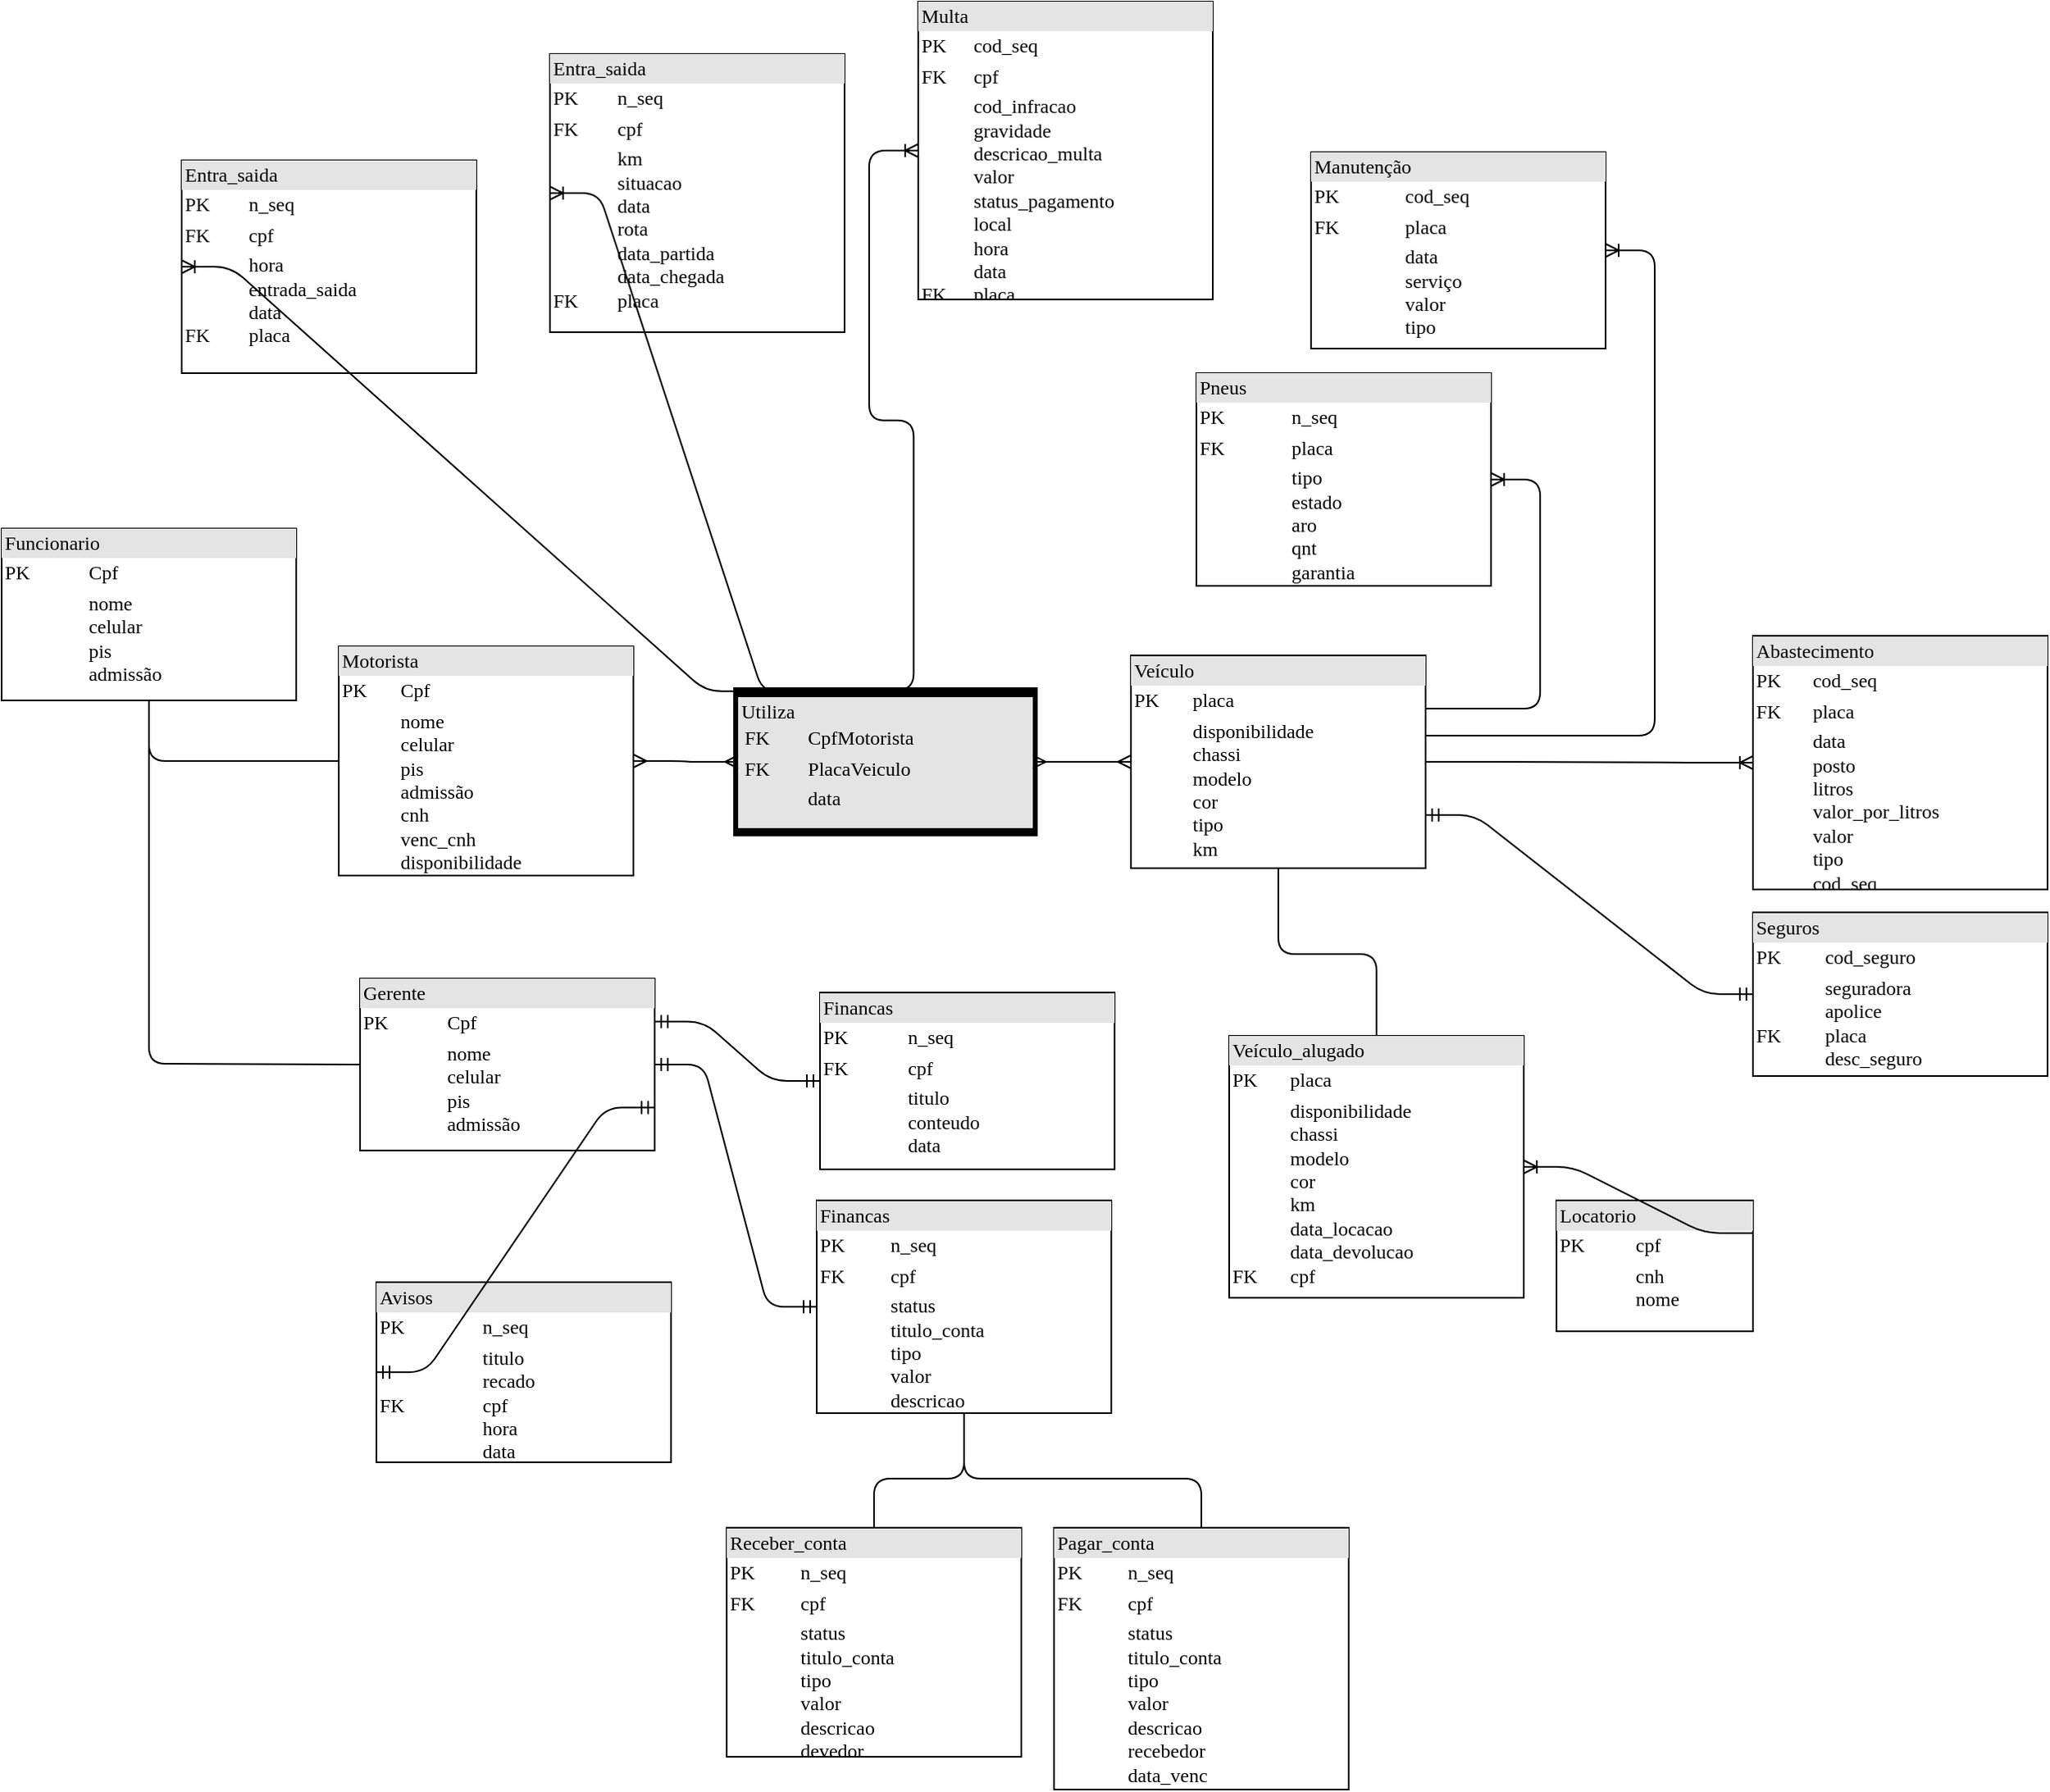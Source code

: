 <mxfile version="10.7.1" type="github"><diagram name="Page-1" id="2ca16b54-16f6-2749-3443-fa8db7711227"><mxGraphModel dx="3150" dy="1944" grid="1" gridSize="10" guides="1" tooltips="1" connect="1" arrows="1" fold="1" page="1" pageScale="1" pageWidth="1100" pageHeight="850" background="#ffffff" math="0" shadow="0"><root><mxCell id="0"/><mxCell id="1" parent="0"/><mxCell id="4HleYmOXz7uM1X4ugsMQ-54" value="" style="rounded=0;whiteSpace=wrap;html=1;strokeWidth=6;" vertex="1" parent="1"><mxGeometry x="230" y="300" width="180" height="85" as="geometry"/></mxCell><mxCell id="2ed32ef02a7f4228-3" value="&lt;div style=&quot;box-sizing: border-box ; width: 100% ; background: #e4e4e4 ; padding: 2px&quot;&gt;Utiliza&lt;table cellpadding=&quot;2&quot; cellspacing=&quot;0&quot; style=&quot;font-size: 1em ; width: 100%&quot;&gt;&lt;tbody&gt;&lt;tr&gt;&lt;td&gt;FK&lt;/td&gt;&lt;td&gt;CpfMotorista&lt;/td&gt;&lt;/tr&gt;&lt;tr&gt;&lt;td&gt;FK&lt;/td&gt;&lt;td&gt;PlacaVeiculo&lt;/td&gt;&lt;/tr&gt;&lt;tr&gt;&lt;td&gt;&lt;/td&gt;&lt;td&gt;data&lt;/td&gt;&lt;/tr&gt;&lt;tr&gt;&lt;td&gt;&lt;br&gt;&lt;/td&gt;&lt;td&gt;&lt;br&gt;&lt;/td&gt;&lt;/tr&gt;&lt;/tbody&gt;&lt;/table&gt;&lt;/div&gt;" style="verticalAlign=top;align=left;overflow=fill;html=1;rounded=0;shadow=0;comic=0;labelBackgroundColor=none;strokeColor=#000000;strokeWidth=1;fillColor=#ffffff;fontFamily=Verdana;fontSize=12;fontColor=#000000;" parent="1" vertex="1"><mxGeometry x="230" y="302.5" width="180" height="80" as="geometry"/></mxCell><mxCell id="2ed32ef02a7f4228-7" value="&lt;div style=&quot;box-sizing: border-box ; width: 100% ; background: #e4e4e4 ; padding: 2px&quot;&gt;Pneus&lt;/div&gt;&lt;table style=&quot;width: 100% ; font-size: 1em&quot; cellpadding=&quot;2&quot; cellspacing=&quot;0&quot;&gt;&lt;tbody&gt;&lt;tr&gt;&lt;td&gt;PK&lt;/td&gt;&lt;td&gt;n_seq&lt;/td&gt;&lt;/tr&gt;&lt;tr&gt;&lt;td&gt;FK&lt;/td&gt;&lt;td&gt;placa&lt;/td&gt;&lt;/tr&gt;&lt;tr&gt;&lt;td&gt;&lt;/td&gt;&lt;td&gt;tipo&lt;br&gt;estado&lt;br&gt;aro&lt;br&gt;qnt&lt;br&gt;garantia&lt;/td&gt;&lt;/tr&gt;&lt;/tbody&gt;&lt;/table&gt;" style="verticalAlign=top;align=left;overflow=fill;html=1;rounded=0;shadow=0;comic=0;labelBackgroundColor=none;strokeColor=#000000;strokeWidth=1;fillColor=#ffffff;fontFamily=Verdana;fontSize=12;fontColor=#000000;" parent="1" vertex="1"><mxGeometry x="510" y="105" width="180" height="130" as="geometry"/></mxCell><mxCell id="2ed32ef02a7f4228-8" value="&lt;div style=&quot;box-sizing: border-box ; width: 100% ; background: #e4e4e4 ; padding: 2px&quot;&gt;Veículo&lt;/div&gt;&lt;table style=&quot;width: 100% ; font-size: 1em&quot; cellpadding=&quot;2&quot; cellspacing=&quot;0&quot;&gt;&lt;tbody&gt;&lt;tr&gt;&lt;td&gt;PK&lt;/td&gt;&lt;td&gt;placa&lt;br&gt;&lt;/td&gt;&lt;/tr&gt;&lt;tr&gt;&lt;td&gt;&lt;/td&gt;&lt;td&gt;disponibilidade&lt;br&gt;chassi&lt;br&gt;modelo&lt;br&gt;cor&lt;br&gt;tipo&lt;br&gt;km&lt;/td&gt;&lt;/tr&gt;&lt;/tbody&gt;&lt;/table&gt;&lt;br&gt;" style="verticalAlign=top;align=left;overflow=fill;html=1;rounded=0;shadow=0;comic=0;labelBackgroundColor=none;strokeColor=#000000;strokeWidth=1;fillColor=#ffffff;fontFamily=Verdana;fontSize=12;fontColor=#000000;" parent="1" vertex="1"><mxGeometry x="470" y="277.5" width="180" height="130" as="geometry"/></mxCell><mxCell id="4HleYmOXz7uM1X4ugsMQ-1" value="&lt;div style=&quot;box-sizing: border-box ; width: 100% ; background: #e4e4e4 ; padding: 2px&quot;&gt;Funcionario&lt;/div&gt;&lt;table style=&quot;width: 100% ; font-size: 1em&quot; cellpadding=&quot;2&quot; cellspacing=&quot;0&quot;&gt;&lt;tbody&gt;&lt;tr&gt;&lt;td&gt;PK&lt;/td&gt;&lt;td&gt;Cpf&lt;br&gt;&lt;/td&gt;&lt;/tr&gt;&lt;tr&gt;&lt;td&gt;&lt;br&gt;&lt;/td&gt;&lt;td&gt;nome&lt;br&gt;celular&lt;br&gt;pis&lt;br&gt;admissão&lt;br&gt;&lt;/td&gt;&lt;/tr&gt;&lt;/tbody&gt;&lt;/table&gt;" style="verticalAlign=top;align=left;overflow=fill;html=1;rounded=0;shadow=0;comic=0;labelBackgroundColor=none;strokeColor=#000000;strokeWidth=1;fillColor=#ffffff;fontFamily=Verdana;fontSize=12;fontColor=#000000;" vertex="1" parent="1"><mxGeometry x="-220" y="200" width="180" height="105" as="geometry"/></mxCell><mxCell id="4HleYmOXz7uM1X4ugsMQ-3" value="&lt;div style=&quot;box-sizing: border-box ; width: 100% ; background: #e4e4e4 ; padding: 2px&quot;&gt;Gerente&lt;/div&gt;&lt;table style=&quot;width: 100% ; font-size: 1em&quot; cellpadding=&quot;2&quot; cellspacing=&quot;0&quot;&gt;&lt;tbody&gt;&lt;tr&gt;&lt;td&gt;PK&lt;/td&gt;&lt;td&gt;Cpf&lt;br&gt;&lt;/td&gt;&lt;/tr&gt;&lt;tr&gt;&lt;td&gt;&lt;br&gt;&lt;/td&gt;&lt;td&gt;nome&lt;br&gt;celular&lt;br&gt;pis&lt;br&gt;admissão&lt;br&gt;&lt;/td&gt;&lt;/tr&gt;&lt;/tbody&gt;&lt;/table&gt;" style="verticalAlign=top;align=left;overflow=fill;html=1;rounded=0;shadow=0;comic=0;labelBackgroundColor=none;strokeColor=#000000;strokeWidth=1;fillColor=#ffffff;fontFamily=Verdana;fontSize=12;fontColor=#000000;" vertex="1" parent="1"><mxGeometry x="-1" y="475" width="180" height="105" as="geometry"/></mxCell><mxCell id="4HleYmOXz7uM1X4ugsMQ-4" value="&lt;div style=&quot;box-sizing: border-box ; width: 100% ; background: #e4e4e4 ; padding: 2px&quot;&gt;Motorista&lt;/div&gt;&lt;table style=&quot;width: 100% ; font-size: 1em&quot; cellpadding=&quot;2&quot; cellspacing=&quot;0&quot;&gt;&lt;tbody&gt;&lt;tr&gt;&lt;td&gt;PK&lt;/td&gt;&lt;td&gt;Cpf&lt;br&gt;&lt;/td&gt;&lt;/tr&gt;&lt;tr&gt;&lt;td&gt;&lt;br&gt;&lt;/td&gt;&lt;td&gt;nome&lt;br&gt;celular&lt;br&gt;pis&lt;br&gt;admissão&lt;br&gt;cnh&lt;br&gt;venc_cnh&lt;br&gt;disponibilidade&lt;/td&gt;&lt;/tr&gt;&lt;/tbody&gt;&lt;/table&gt;" style="verticalAlign=top;align=left;overflow=fill;html=1;rounded=0;shadow=0;comic=0;labelBackgroundColor=none;strokeColor=#000000;strokeWidth=1;fillColor=#ffffff;fontFamily=Verdana;fontSize=12;fontColor=#000000;" vertex="1" parent="1"><mxGeometry x="-14" y="272" width="180" height="140" as="geometry"/></mxCell><mxCell id="4HleYmOXz7uM1X4ugsMQ-7" value="" style="edgeStyle=entityRelationEdgeStyle;fontSize=12;html=1;endArrow=ERoneToMany;entryX=0;entryY=0.5;entryDx=0;entryDy=0;exitX=0.429;exitY=-0.016;exitDx=0;exitDy=0;exitPerimeter=0;" edge="1" parent="1" source="4HleYmOXz7uM1X4ugsMQ-54" target="4HleYmOXz7uM1X4ugsMQ-50"><mxGeometry width="100" height="100" relative="1" as="geometry"><mxPoint x="306" y="302" as="sourcePoint"/><mxPoint x="320" y="-150" as="targetPoint"/></mxGeometry></mxCell><mxCell id="4HleYmOXz7uM1X4ugsMQ-10" value="" style="edgeStyle=entityRelationEdgeStyle;fontSize=12;html=1;endArrow=ERmany;startArrow=ERmany;exitX=1;exitY=0.5;exitDx=0;exitDy=0;" edge="1" parent="1" source="4HleYmOXz7uM1X4ugsMQ-4" target="2ed32ef02a7f4228-3"><mxGeometry width="100" height="100" relative="1" as="geometry"><mxPoint x="150" y="230" as="sourcePoint"/><mxPoint x="250" y="130" as="targetPoint"/></mxGeometry></mxCell><mxCell id="4HleYmOXz7uM1X4ugsMQ-11" value="" style="edgeStyle=entityRelationEdgeStyle;fontSize=12;html=1;endArrow=ERmany;startArrow=ERmany;exitX=1;exitY=0.5;exitDx=0;exitDy=0;entryX=0;entryY=0.5;entryDx=0;entryDy=0;" edge="1" parent="1" source="2ed32ef02a7f4228-3" target="2ed32ef02a7f4228-8"><mxGeometry width="100" height="100" relative="1" as="geometry"><mxPoint x="390.167" y="414.833" as="sourcePoint"/><mxPoint x="454.5" y="414.5" as="targetPoint"/></mxGeometry></mxCell><mxCell id="4HleYmOXz7uM1X4ugsMQ-16" value="" style="endArrow=none;html=1;entryX=0.5;entryY=1;entryDx=0;entryDy=0;exitX=0;exitY=0.5;exitDx=0;exitDy=0;" edge="1" parent="1" source="4HleYmOXz7uM1X4ugsMQ-4" target="4HleYmOXz7uM1X4ugsMQ-1"><mxGeometry width="50" height="50" relative="1" as="geometry"><mxPoint x="-230" y="340" as="sourcePoint"/><mxPoint x="-180" y="290" as="targetPoint"/><Array as="points"><mxPoint x="-130" y="342"/></Array></mxGeometry></mxCell><mxCell id="4HleYmOXz7uM1X4ugsMQ-17" value="" style="endArrow=none;html=1;entryX=0.5;entryY=1;entryDx=0;entryDy=0;exitX=0;exitY=0.5;exitDx=0;exitDy=0;" edge="1" parent="1" source="4HleYmOXz7uM1X4ugsMQ-3" target="4HleYmOXz7uM1X4ugsMQ-1"><mxGeometry width="50" height="50" relative="1" as="geometry"><mxPoint x="-130" y="420" as="sourcePoint"/><mxPoint x="-130" y="355" as="targetPoint"/><Array as="points"><mxPoint x="-130" y="527"/></Array></mxGeometry></mxCell><mxCell id="4HleYmOXz7uM1X4ugsMQ-18" value="" style="edgeStyle=entityRelationEdgeStyle;fontSize=12;html=1;endArrow=ERoneToMany;exitX=1;exitY=0.25;exitDx=0;exitDy=0;" edge="1" parent="1" source="2ed32ef02a7f4228-8" target="2ed32ef02a7f4228-7"><mxGeometry width="100" height="100" relative="1" as="geometry"><mxPoint x="610" y="220" as="sourcePoint"/><mxPoint x="540" y="270" as="targetPoint"/></mxGeometry></mxCell><mxCell id="4HleYmOXz7uM1X4ugsMQ-20" value="&lt;div style=&quot;box-sizing: border-box ; width: 100% ; background: #e4e4e4 ; padding: 2px&quot;&gt;Manutenção&lt;/div&gt;&lt;table style=&quot;width: 100% ; font-size: 1em&quot; cellpadding=&quot;2&quot; cellspacing=&quot;0&quot;&gt;&lt;tbody&gt;&lt;tr&gt;&lt;td&gt;PK&lt;/td&gt;&lt;td&gt;cod_seq&lt;/td&gt;&lt;/tr&gt;&lt;tr&gt;&lt;td&gt;FK&lt;/td&gt;&lt;td&gt;placa&lt;/td&gt;&lt;/tr&gt;&lt;tr&gt;&lt;td&gt;&lt;/td&gt;&lt;td&gt;data&lt;br&gt;serviço&lt;br&gt;valor&lt;br&gt;tipo&lt;/td&gt;&lt;/tr&gt;&lt;/tbody&gt;&lt;/table&gt;" style="verticalAlign=top;align=left;overflow=fill;html=1;rounded=0;shadow=0;comic=0;labelBackgroundColor=none;strokeColor=#000000;strokeWidth=1;fillColor=#ffffff;fontFamily=Verdana;fontSize=12;fontColor=#000000;" vertex="1" parent="1"><mxGeometry x="580" y="-30" width="180" height="120" as="geometry"/></mxCell><mxCell id="4HleYmOXz7uM1X4ugsMQ-28" value="" style="edgeStyle=entityRelationEdgeStyle;fontSize=12;html=1;endArrow=ERoneToMany;exitX=0.999;exitY=0.377;exitDx=0;exitDy=0;exitPerimeter=0;" edge="1" parent="1" source="2ed32ef02a7f4228-8" target="4HleYmOXz7uM1X4ugsMQ-20"><mxGeometry width="100" height="100" relative="1" as="geometry"><mxPoint x="650" y="330" as="sourcePoint"/><mxPoint x="930" y="240" as="targetPoint"/></mxGeometry></mxCell><mxCell id="4HleYmOXz7uM1X4ugsMQ-29" value="&lt;div style=&quot;box-sizing: border-box ; width: 100% ; background: #e4e4e4 ; padding: 2px&quot;&gt;Abastecimento&lt;/div&gt;&lt;table style=&quot;width: 100% ; font-size: 1em&quot; cellpadding=&quot;2&quot; cellspacing=&quot;0&quot;&gt;&lt;tbody&gt;&lt;tr&gt;&lt;td&gt;PK&lt;/td&gt;&lt;td&gt;cod_seq&lt;/td&gt;&lt;/tr&gt;&lt;tr&gt;&lt;td&gt;FK&lt;/td&gt;&lt;td&gt;placa&lt;/td&gt;&lt;/tr&gt;&lt;tr&gt;&lt;td&gt;&lt;/td&gt;&lt;td&gt;data&lt;br&gt;posto&lt;br&gt;litros&lt;br&gt;valor_por_litros&lt;br&gt;valor&lt;br&gt;tipo&lt;br&gt;cod_seq&lt;/td&gt;&lt;/tr&gt;&lt;/tbody&gt;&lt;/table&gt;" style="verticalAlign=top;align=left;overflow=fill;html=1;rounded=0;shadow=0;comic=0;labelBackgroundColor=none;strokeColor=#000000;strokeWidth=1;fillColor=#ffffff;fontFamily=Verdana;fontSize=12;fontColor=#000000;" vertex="1" parent="1"><mxGeometry x="850" y="265.5" width="180" height="155" as="geometry"/></mxCell><mxCell id="4HleYmOXz7uM1X4ugsMQ-30" value="" style="edgeStyle=entityRelationEdgeStyle;fontSize=12;html=1;endArrow=ERoneToMany;exitX=1;exitY=0.5;exitDx=0;exitDy=0;entryX=0;entryY=0.5;entryDx=0;entryDy=0;" edge="1" parent="1" source="2ed32ef02a7f4228-8" target="4HleYmOXz7uM1X4ugsMQ-29"><mxGeometry width="100" height="100" relative="1" as="geometry"><mxPoint x="649.571" y="354.714" as="sourcePoint"/><mxPoint x="770" y="40.0" as="targetPoint"/></mxGeometry></mxCell><mxCell id="4HleYmOXz7uM1X4ugsMQ-32" value="&lt;div style=&quot;box-sizing: border-box ; width: 100% ; background: #e4e4e4 ; padding: 2px&quot;&gt;Seguros&lt;/div&gt;&lt;table style=&quot;width: 100% ; font-size: 1em&quot; cellpadding=&quot;2&quot; cellspacing=&quot;0&quot;&gt;&lt;tbody&gt;&lt;tr&gt;&lt;td&gt;PK&lt;/td&gt;&lt;td&gt;cod_seguro&lt;/td&gt;&lt;/tr&gt;&lt;tr&gt;&lt;td&gt;FK&lt;/td&gt;&lt;td&gt;seguradora&lt;br&gt;apolice&lt;br&gt;placa&lt;br&gt;desc_seguro&lt;br&gt;&lt;br&gt;&lt;/td&gt;&lt;/tr&gt;&lt;/tbody&gt;&lt;/table&gt;" style="verticalAlign=top;align=left;overflow=fill;html=1;rounded=0;shadow=0;comic=0;labelBackgroundColor=none;strokeColor=#000000;strokeWidth=1;fillColor=#ffffff;fontFamily=Verdana;fontSize=12;fontColor=#000000;" vertex="1" parent="1"><mxGeometry x="850" y="434.5" width="180" height="100" as="geometry"/></mxCell><mxCell id="4HleYmOXz7uM1X4ugsMQ-35" value="" style="edgeStyle=entityRelationEdgeStyle;fontSize=12;html=1;endArrow=ERmandOne;startArrow=ERmandOne;exitX=1;exitY=0.75;exitDx=0;exitDy=0;entryX=0;entryY=0.5;entryDx=0;entryDy=0;" edge="1" parent="1" source="2ed32ef02a7f4228-8" target="4HleYmOXz7uM1X4ugsMQ-32"><mxGeometry width="100" height="100" relative="1" as="geometry"><mxPoint x="270" y="210" as="sourcePoint"/><mxPoint x="370" y="110" as="targetPoint"/></mxGeometry></mxCell><mxCell id="4HleYmOXz7uM1X4ugsMQ-36" value="&lt;div style=&quot;box-sizing: border-box ; width: 100% ; background: #e4e4e4 ; padding: 2px&quot;&gt;Avisos&lt;/div&gt;&lt;table style=&quot;width: 100% ; font-size: 1em&quot; cellpadding=&quot;2&quot; cellspacing=&quot;0&quot;&gt;&lt;tbody&gt;&lt;tr&gt;&lt;td&gt;PK&lt;/td&gt;&lt;td&gt;n_seq&lt;br&gt;&lt;/td&gt;&lt;/tr&gt;&lt;tr&gt;&lt;td&gt;FK&lt;/td&gt;&lt;td&gt;titulo&lt;br&gt;recado&lt;br&gt;cpf&lt;br&gt;hora&lt;br&gt;data&lt;/td&gt;&lt;/tr&gt;&lt;/tbody&gt;&lt;/table&gt;" style="verticalAlign=top;align=left;overflow=fill;html=1;rounded=0;shadow=0;comic=0;labelBackgroundColor=none;strokeColor=#000000;strokeWidth=1;fillColor=#ffffff;fontFamily=Verdana;fontSize=12;fontColor=#000000;" vertex="1" parent="1"><mxGeometry x="9" y="660.5" width="180" height="110" as="geometry"/></mxCell><mxCell id="4HleYmOXz7uM1X4ugsMQ-38" value="&lt;div style=&quot;box-sizing: border-box ; width: 100% ; background: #e4e4e4 ; padding: 2px&quot;&gt;Financas&lt;/div&gt;&lt;table style=&quot;width: 100% ; font-size: 1em&quot; cellpadding=&quot;2&quot; cellspacing=&quot;0&quot;&gt;&lt;tbody&gt;&lt;tr&gt;&lt;td&gt;PK&lt;/td&gt;&lt;td&gt;n_seq&lt;/td&gt;&lt;/tr&gt;&lt;tr&gt;&lt;td&gt;FK&lt;/td&gt;&lt;td&gt;cpf&lt;/td&gt;&lt;/tr&gt;&lt;tr&gt;&lt;td&gt;&lt;/td&gt;&lt;td&gt;status&lt;br&gt;titulo_conta&lt;br&gt;tipo&lt;br&gt;valor&lt;br&gt;descricao&lt;/td&gt;&lt;/tr&gt;&lt;/tbody&gt;&lt;/table&gt;" style="verticalAlign=top;align=left;overflow=fill;html=1;rounded=0;shadow=0;comic=0;labelBackgroundColor=none;strokeColor=#000000;strokeWidth=1;fillColor=#ffffff;fontFamily=Verdana;fontSize=12;fontColor=#000000;" vertex="1" parent="1"><mxGeometry x="278" y="610.5" width="180" height="130" as="geometry"/></mxCell><mxCell id="4HleYmOXz7uM1X4ugsMQ-39" value="&lt;div style=&quot;box-sizing: border-box ; width: 100% ; background: #e4e4e4 ; padding: 2px&quot;&gt;Receber_conta&lt;/div&gt;&lt;table style=&quot;width: 100% ; font-size: 1em&quot; cellpadding=&quot;2&quot; cellspacing=&quot;0&quot;&gt;&lt;tbody&gt;&lt;tr&gt;&lt;td&gt;PK&lt;/td&gt;&lt;td&gt;n_seq&lt;/td&gt;&lt;/tr&gt;&lt;tr&gt;&lt;td&gt;FK&lt;/td&gt;&lt;td&gt;cpf&lt;/td&gt;&lt;/tr&gt;&lt;tr&gt;&lt;td&gt;&lt;/td&gt;&lt;td&gt;status&lt;br&gt;titulo_conta&lt;br&gt;tipo&lt;br&gt;valor&lt;br&gt;descricao&lt;br&gt;devedor&lt;/td&gt;&lt;/tr&gt;&lt;/tbody&gt;&lt;/table&gt;" style="verticalAlign=top;align=left;overflow=fill;html=1;rounded=0;shadow=0;comic=0;labelBackgroundColor=none;strokeColor=#000000;strokeWidth=1;fillColor=#ffffff;fontFamily=Verdana;fontSize=12;fontColor=#000000;" vertex="1" parent="1"><mxGeometry x="223" y="810.5" width="180" height="140" as="geometry"/></mxCell><mxCell id="4HleYmOXz7uM1X4ugsMQ-40" value="&lt;div style=&quot;box-sizing: border-box ; width: 100% ; background: #e4e4e4 ; padding: 2px&quot;&gt;Pagar_conta&lt;/div&gt;&lt;table style=&quot;width: 100% ; font-size: 1em&quot; cellpadding=&quot;2&quot; cellspacing=&quot;0&quot;&gt;&lt;tbody&gt;&lt;tr&gt;&lt;td&gt;PK&lt;/td&gt;&lt;td&gt;n_seq&lt;/td&gt;&lt;/tr&gt;&lt;tr&gt;&lt;td&gt;FK&lt;/td&gt;&lt;td&gt;cpf&lt;/td&gt;&lt;/tr&gt;&lt;tr&gt;&lt;td&gt;&lt;/td&gt;&lt;td&gt;status&lt;br&gt;titulo_conta&lt;br&gt;tipo&lt;br&gt;valor&lt;br&gt;descricao&lt;br&gt;recebedor&lt;br&gt;data_venc&lt;/td&gt;&lt;/tr&gt;&lt;/tbody&gt;&lt;/table&gt;" style="verticalAlign=top;align=left;overflow=fill;html=1;rounded=0;shadow=0;comic=0;labelBackgroundColor=none;strokeColor=#000000;strokeWidth=1;fillColor=#ffffff;fontFamily=Verdana;fontSize=12;fontColor=#000000;" vertex="1" parent="1"><mxGeometry x="423" y="810.5" width="180" height="160" as="geometry"/></mxCell><mxCell id="4HleYmOXz7uM1X4ugsMQ-41" value="" style="endArrow=none;html=1;entryX=0.5;entryY=1;entryDx=0;entryDy=0;exitX=0.5;exitY=0;exitDx=0;exitDy=0;" edge="1" parent="1" source="4HleYmOXz7uM1X4ugsMQ-40" target="4HleYmOXz7uM1X4ugsMQ-38"><mxGeometry width="50" height="50" relative="1" as="geometry"><mxPoint x="569" y="820.5" as="sourcePoint"/><mxPoint x="473" y="736.5" as="targetPoint"/><Array as="points"><mxPoint x="513" y="780.5"/><mxPoint x="368" y="780.5"/></Array></mxGeometry></mxCell><mxCell id="4HleYmOXz7uM1X4ugsMQ-42" value="" style="endArrow=none;html=1;entryX=0.5;entryY=1;entryDx=0;entryDy=0;exitX=0.5;exitY=0;exitDx=0;exitDy=0;" edge="1" parent="1" source="4HleYmOXz7uM1X4ugsMQ-39" target="4HleYmOXz7uM1X4ugsMQ-38"><mxGeometry width="50" height="50" relative="1" as="geometry"><mxPoint x="523" y="820.534" as="sourcePoint"/><mxPoint x="378.172" y="760.534" as="targetPoint"/><Array as="points"><mxPoint x="313" y="780.5"/><mxPoint x="368" y="780.5"/></Array></mxGeometry></mxCell><mxCell id="4HleYmOXz7uM1X4ugsMQ-43" value="" style="edgeStyle=entityRelationEdgeStyle;fontSize=12;html=1;endArrow=ERmandOne;startArrow=ERmandOne;exitX=1;exitY=0.5;exitDx=0;exitDy=0;entryX=0;entryY=0.5;entryDx=0;entryDy=0;" edge="1" parent="1" source="4HleYmOXz7uM1X4ugsMQ-3" target="4HleYmOXz7uM1X4ugsMQ-38"><mxGeometry width="100" height="100" relative="1" as="geometry"><mxPoint x="233" y="660.5" as="sourcePoint"/><mxPoint x="333" y="560.5" as="targetPoint"/></mxGeometry></mxCell><mxCell id="4HleYmOXz7uM1X4ugsMQ-44" value="" style="edgeStyle=entityRelationEdgeStyle;fontSize=12;html=1;endArrow=ERmandOne;startArrow=ERmandOne;exitX=1;exitY=0.75;exitDx=0;exitDy=0;entryX=0;entryY=0.5;entryDx=0;entryDy=0;" edge="1" parent="1" source="4HleYmOXz7uM1X4ugsMQ-3" target="4HleYmOXz7uM1X4ugsMQ-36"><mxGeometry width="100" height="100" relative="1" as="geometry"><mxPoint x="188.647" y="537.265" as="sourcePoint"/><mxPoint x="287.471" y="696.088" as="targetPoint"/></mxGeometry></mxCell><mxCell id="4HleYmOXz7uM1X4ugsMQ-45" value="&lt;div style=&quot;box-sizing: border-box ; width: 100% ; background: #e4e4e4 ; padding: 2px&quot;&gt;Financas&lt;/div&gt;&lt;table style=&quot;width: 100% ; font-size: 1em&quot; cellpadding=&quot;2&quot; cellspacing=&quot;0&quot;&gt;&lt;tbody&gt;&lt;tr&gt;&lt;td&gt;PK&lt;/td&gt;&lt;td&gt;n_seq&lt;/td&gt;&lt;/tr&gt;&lt;tr&gt;&lt;td&gt;FK&lt;/td&gt;&lt;td&gt;cpf&lt;/td&gt;&lt;/tr&gt;&lt;tr&gt;&lt;td&gt;&lt;br&gt;&lt;/td&gt;&lt;td&gt;titulo&lt;br&gt;conteudo&lt;br&gt;data&lt;/td&gt;&lt;/tr&gt;&lt;/tbody&gt;&lt;/table&gt;" style="verticalAlign=top;align=left;overflow=fill;html=1;rounded=0;shadow=0;comic=0;labelBackgroundColor=none;strokeColor=#000000;strokeWidth=1;fillColor=#ffffff;fontFamily=Verdana;fontSize=12;fontColor=#000000;" vertex="1" parent="1"><mxGeometry x="280" y="483.5" width="180" height="108" as="geometry"/></mxCell><mxCell id="4HleYmOXz7uM1X4ugsMQ-46" value="" style="edgeStyle=entityRelationEdgeStyle;fontSize=12;html=1;endArrow=ERmandOne;startArrow=ERmandOne;exitX=1;exitY=0.25;exitDx=0;exitDy=0;entryX=0;entryY=0.5;entryDx=0;entryDy=0;" edge="1" parent="1" source="4HleYmOXz7uM1X4ugsMQ-3" target="4HleYmOXz7uM1X4ugsMQ-45"><mxGeometry width="100" height="100" relative="1" as="geometry"><mxPoint x="343" y="630.5" as="sourcePoint"/><mxPoint x="443" y="530.5" as="targetPoint"/></mxGeometry></mxCell><mxCell id="4HleYmOXz7uM1X4ugsMQ-47" value="&lt;div style=&quot;box-sizing: border-box ; width: 100% ; background: #e4e4e4 ; padding: 2px&quot;&gt;Entra_saida&lt;/div&gt;&lt;table style=&quot;width: 100% ; font-size: 1em&quot; cellpadding=&quot;2&quot; cellspacing=&quot;0&quot;&gt;&lt;tbody&gt;&lt;tr&gt;&lt;td&gt;PK&lt;/td&gt;&lt;td&gt;n_seq&lt;/td&gt;&lt;/tr&gt;&lt;tr&gt;&lt;td&gt;FK&lt;/td&gt;&lt;td&gt;cpf&lt;/td&gt;&lt;/tr&gt;&lt;tr&gt;&lt;td&gt;&lt;br&gt;FK&lt;/td&gt;&lt;td&gt;hora&lt;br&gt;entrada_saida&lt;br&gt;data&lt;br&gt;placa&lt;br&gt;&lt;br&gt;&lt;br&gt;&lt;/td&gt;&lt;/tr&gt;&lt;/tbody&gt;&lt;/table&gt;&lt;br&gt;" style="verticalAlign=top;align=left;overflow=fill;html=1;rounded=0;shadow=0;comic=0;labelBackgroundColor=none;strokeColor=#000000;strokeWidth=1;fillColor=#ffffff;fontFamily=Verdana;fontSize=12;fontColor=#000000;" vertex="1" parent="1"><mxGeometry x="-110" y="-25" width="180" height="130" as="geometry"/></mxCell><mxCell id="4HleYmOXz7uM1X4ugsMQ-49" value="&lt;div style=&quot;box-sizing: border-box ; width: 100% ; background: #e4e4e4 ; padding: 2px&quot;&gt;Entra_saida&lt;/div&gt;&lt;table style=&quot;width: 100% ; font-size: 1em&quot; cellpadding=&quot;2&quot; cellspacing=&quot;0&quot;&gt;&lt;tbody&gt;&lt;tr&gt;&lt;td&gt;PK&lt;/td&gt;&lt;td&gt;n_seq&lt;/td&gt;&lt;/tr&gt;&lt;tr&gt;&lt;td&gt;FK&lt;/td&gt;&lt;td&gt;cpf&lt;/td&gt;&lt;/tr&gt;&lt;tr&gt;&lt;td&gt;&lt;br&gt;&lt;br&gt;&lt;br&gt;&lt;br&gt;FK&lt;/td&gt;&lt;td&gt;km&lt;br&gt;situacao&lt;br&gt;data&lt;br&gt;rota&lt;br&gt;data_partida&lt;br&gt;data_chegada&lt;br&gt;placa&lt;br&gt;&lt;br&gt;&lt;br&gt;&lt;/td&gt;&lt;/tr&gt;&lt;/tbody&gt;&lt;/table&gt;&lt;br&gt;" style="verticalAlign=top;align=left;overflow=fill;html=1;rounded=0;shadow=0;comic=0;labelBackgroundColor=none;strokeColor=#000000;strokeWidth=1;fillColor=#ffffff;fontFamily=Verdana;fontSize=12;fontColor=#000000;" vertex="1" parent="1"><mxGeometry x="115" y="-90" width="180" height="170" as="geometry"/></mxCell><mxCell id="4HleYmOXz7uM1X4ugsMQ-50" value="&lt;div style=&quot;box-sizing: border-box ; width: 100% ; background: #e4e4e4 ; padding: 2px&quot;&gt;Multa&lt;/div&gt;&lt;table style=&quot;width: 100% ; font-size: 1em&quot; cellpadding=&quot;2&quot; cellspacing=&quot;0&quot;&gt;&lt;tbody&gt;&lt;tr&gt;&lt;td&gt;PK&lt;/td&gt;&lt;td&gt;cod_seq&lt;/td&gt;&lt;/tr&gt;&lt;tr&gt;&lt;td&gt;FK&lt;/td&gt;&lt;td&gt;cpf&lt;/td&gt;&lt;/tr&gt;&lt;tr&gt;&lt;td&gt;&lt;br&gt;&lt;br&gt;&lt;br&gt;&lt;br&gt;&lt;br&gt;&lt;br&gt;FK&lt;/td&gt;&lt;td&gt;cod_infracao&lt;br&gt;gravidade&lt;br&gt;descricao_multa&lt;br&gt;valor&lt;br&gt;status_pagamento&lt;br&gt;local&lt;br&gt;hora&lt;br&gt;data&lt;br&gt;placa&lt;br&gt;&lt;br&gt;&lt;br&gt;&lt;/td&gt;&lt;/tr&gt;&lt;/tbody&gt;&lt;/table&gt;&lt;br&gt;" style="verticalAlign=top;align=left;overflow=fill;html=1;rounded=0;shadow=0;comic=0;labelBackgroundColor=none;strokeColor=#000000;strokeWidth=1;fillColor=#ffffff;fontFamily=Verdana;fontSize=12;fontColor=#000000;" vertex="1" parent="1"><mxGeometry x="340" y="-122" width="180" height="182" as="geometry"/></mxCell><mxCell id="4HleYmOXz7uM1X4ugsMQ-52" value="" style="edgeStyle=entityRelationEdgeStyle;fontSize=12;html=1;endArrow=ERoneToMany;entryX=0;entryY=0.5;entryDx=0;entryDy=0;exitX=0.25;exitY=0;exitDx=0;exitDy=0;" edge="1" parent="1" source="4HleYmOXz7uM1X4ugsMQ-54" target="4HleYmOXz7uM1X4ugsMQ-49"><mxGeometry width="100" height="100" relative="1" as="geometry"><mxPoint x="274" y="302" as="sourcePoint"/><mxPoint x="196" y="24.5" as="targetPoint"/></mxGeometry></mxCell><mxCell id="4HleYmOXz7uM1X4ugsMQ-53" value="" style="edgeStyle=entityRelationEdgeStyle;fontSize=12;html=1;endArrow=ERoneToMany;entryX=0;entryY=0.5;entryDx=0;entryDy=0;exitX=0.056;exitY=-0.007;exitDx=0;exitDy=0;exitPerimeter=0;" edge="1" parent="1" source="4HleYmOXz7uM1X4ugsMQ-54" target="4HleYmOXz7uM1X4ugsMQ-47"><mxGeometry width="100" height="100" relative="1" as="geometry"><mxPoint x="238" y="302" as="sourcePoint"/><mxPoint x="130" y="-20" as="targetPoint"/></mxGeometry></mxCell><mxCell id="4HleYmOXz7uM1X4ugsMQ-56" value="&lt;div style=&quot;box-sizing: border-box ; width: 100% ; background: #e4e4e4 ; padding: 2px&quot;&gt;Veículo_alugado&lt;/div&gt;&lt;table style=&quot;width: 100% ; font-size: 1em&quot; cellpadding=&quot;2&quot; cellspacing=&quot;0&quot;&gt;&lt;tbody&gt;&lt;tr&gt;&lt;td&gt;PK&lt;/td&gt;&lt;td&gt;placa&lt;br&gt;&lt;/td&gt;&lt;/tr&gt;&lt;tr&gt;&lt;td&gt;&lt;br&gt;&lt;br&gt;&lt;br&gt;&lt;br&gt;&lt;br&gt;&lt;br&gt;&lt;br&gt;FK&lt;/td&gt;&lt;td&gt;disponibilidade&lt;br&gt;chassi&lt;br&gt;modelo&lt;br&gt;cor&lt;br&gt;km&lt;br&gt;data_locacao&lt;br&gt;data_devolucao&lt;br&gt;cpf&lt;/td&gt;&lt;/tr&gt;&lt;/tbody&gt;&lt;/table&gt;&lt;br&gt;" style="verticalAlign=top;align=left;overflow=fill;html=1;rounded=0;shadow=0;comic=0;labelBackgroundColor=none;strokeColor=#000000;strokeWidth=1;fillColor=#ffffff;fontFamily=Verdana;fontSize=12;fontColor=#000000;" vertex="1" parent="1"><mxGeometry x="530" y="510" width="180" height="160" as="geometry"/></mxCell><mxCell id="4HleYmOXz7uM1X4ugsMQ-57" value="" style="endArrow=none;html=1;entryX=0.5;entryY=1;entryDx=0;entryDy=0;exitX=0.5;exitY=0;exitDx=0;exitDy=0;" edge="1" parent="1" source="4HleYmOXz7uM1X4ugsMQ-56" target="2ed32ef02a7f4228-8"><mxGeometry width="50" height="50" relative="1" as="geometry"><mxPoint x="690.071" y="611.214" as="sourcePoint"/><mxPoint x="561.5" y="388.357" as="targetPoint"/><Array as="points"><mxPoint x="620" y="460"/><mxPoint x="560" y="460"/></Array></mxGeometry></mxCell><mxCell id="4HleYmOXz7uM1X4ugsMQ-58" value="&lt;div style=&quot;box-sizing: border-box ; width: 100% ; background: #e4e4e4 ; padding: 2px&quot;&gt;Locatorio&lt;/div&gt;&lt;table style=&quot;width: 100% ; font-size: 1em&quot; cellpadding=&quot;2&quot; cellspacing=&quot;0&quot;&gt;&lt;tbody&gt;&lt;tr&gt;&lt;td&gt;PK&lt;/td&gt;&lt;td&gt;cpf&lt;/td&gt;&lt;/tr&gt;&lt;tr&gt;&lt;td&gt;&lt;br&gt;&lt;/td&gt;&lt;td&gt;cnh&lt;br&gt;nome&lt;br&gt;&lt;br&gt;&lt;/td&gt;&lt;/tr&gt;&lt;/tbody&gt;&lt;/table&gt;" style="verticalAlign=top;align=left;overflow=fill;html=1;rounded=0;shadow=0;comic=0;labelBackgroundColor=none;strokeColor=#000000;strokeWidth=1;fillColor=#ffffff;fontFamily=Verdana;fontSize=12;fontColor=#000000;" vertex="1" parent="1"><mxGeometry x="730" y="610.5" width="120" height="80" as="geometry"/></mxCell><mxCell id="4HleYmOXz7uM1X4ugsMQ-60" value="" style="edgeStyle=entityRelationEdgeStyle;fontSize=12;html=1;endArrow=ERoneToMany;exitX=1;exitY=0.25;exitDx=0;exitDy=0;" edge="1" parent="1" source="4HleYmOXz7uM1X4ugsMQ-58" target="4HleYmOXz7uM1X4ugsMQ-56"><mxGeometry width="100" height="100" relative="1" as="geometry"><mxPoint x="730" y="690" as="sourcePoint"/><mxPoint x="830" y="590" as="targetPoint"/></mxGeometry></mxCell></root></mxGraphModel></diagram></mxfile>
